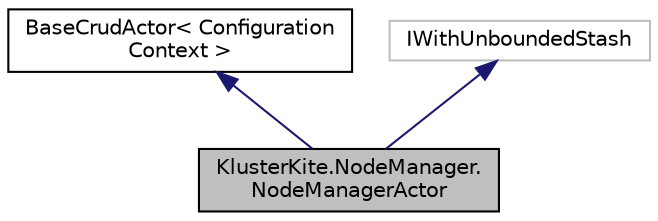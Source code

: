 digraph "KlusterKite.NodeManager.NodeManagerActor"
{
  edge [fontname="Helvetica",fontsize="10",labelfontname="Helvetica",labelfontsize="10"];
  node [fontname="Helvetica",fontsize="10",shape=record];
  Node0 [label="KlusterKite.NodeManager.\lNodeManagerActor",height=0.2,width=0.4,color="black", fillcolor="grey75", style="filled", fontcolor="black"];
  Node1 -> Node0 [dir="back",color="midnightblue",fontsize="10",style="solid",fontname="Helvetica"];
  Node1 [label="BaseCrudActor\< Configuration\lContext \>",height=0.2,width=0.4,color="black", fillcolor="white", style="filled",URL="$class_kluster_kite_1_1_data_1_1_base_crud_actor.html"];
  Node2 -> Node0 [dir="back",color="midnightblue",fontsize="10",style="solid",fontname="Helvetica"];
  Node2 [label="IWithUnboundedStash",height=0.2,width=0.4,color="grey75", fillcolor="white", style="filled"];
}
